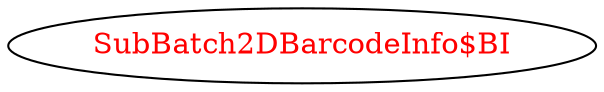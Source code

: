 digraph dependencyGraph {
 concentrate=true;
 ranksep="2.0";
 rankdir="LR"; 
 splines="ortho";
"SubBatch2DBarcodeInfo$BI" [fontcolor="red"];
}